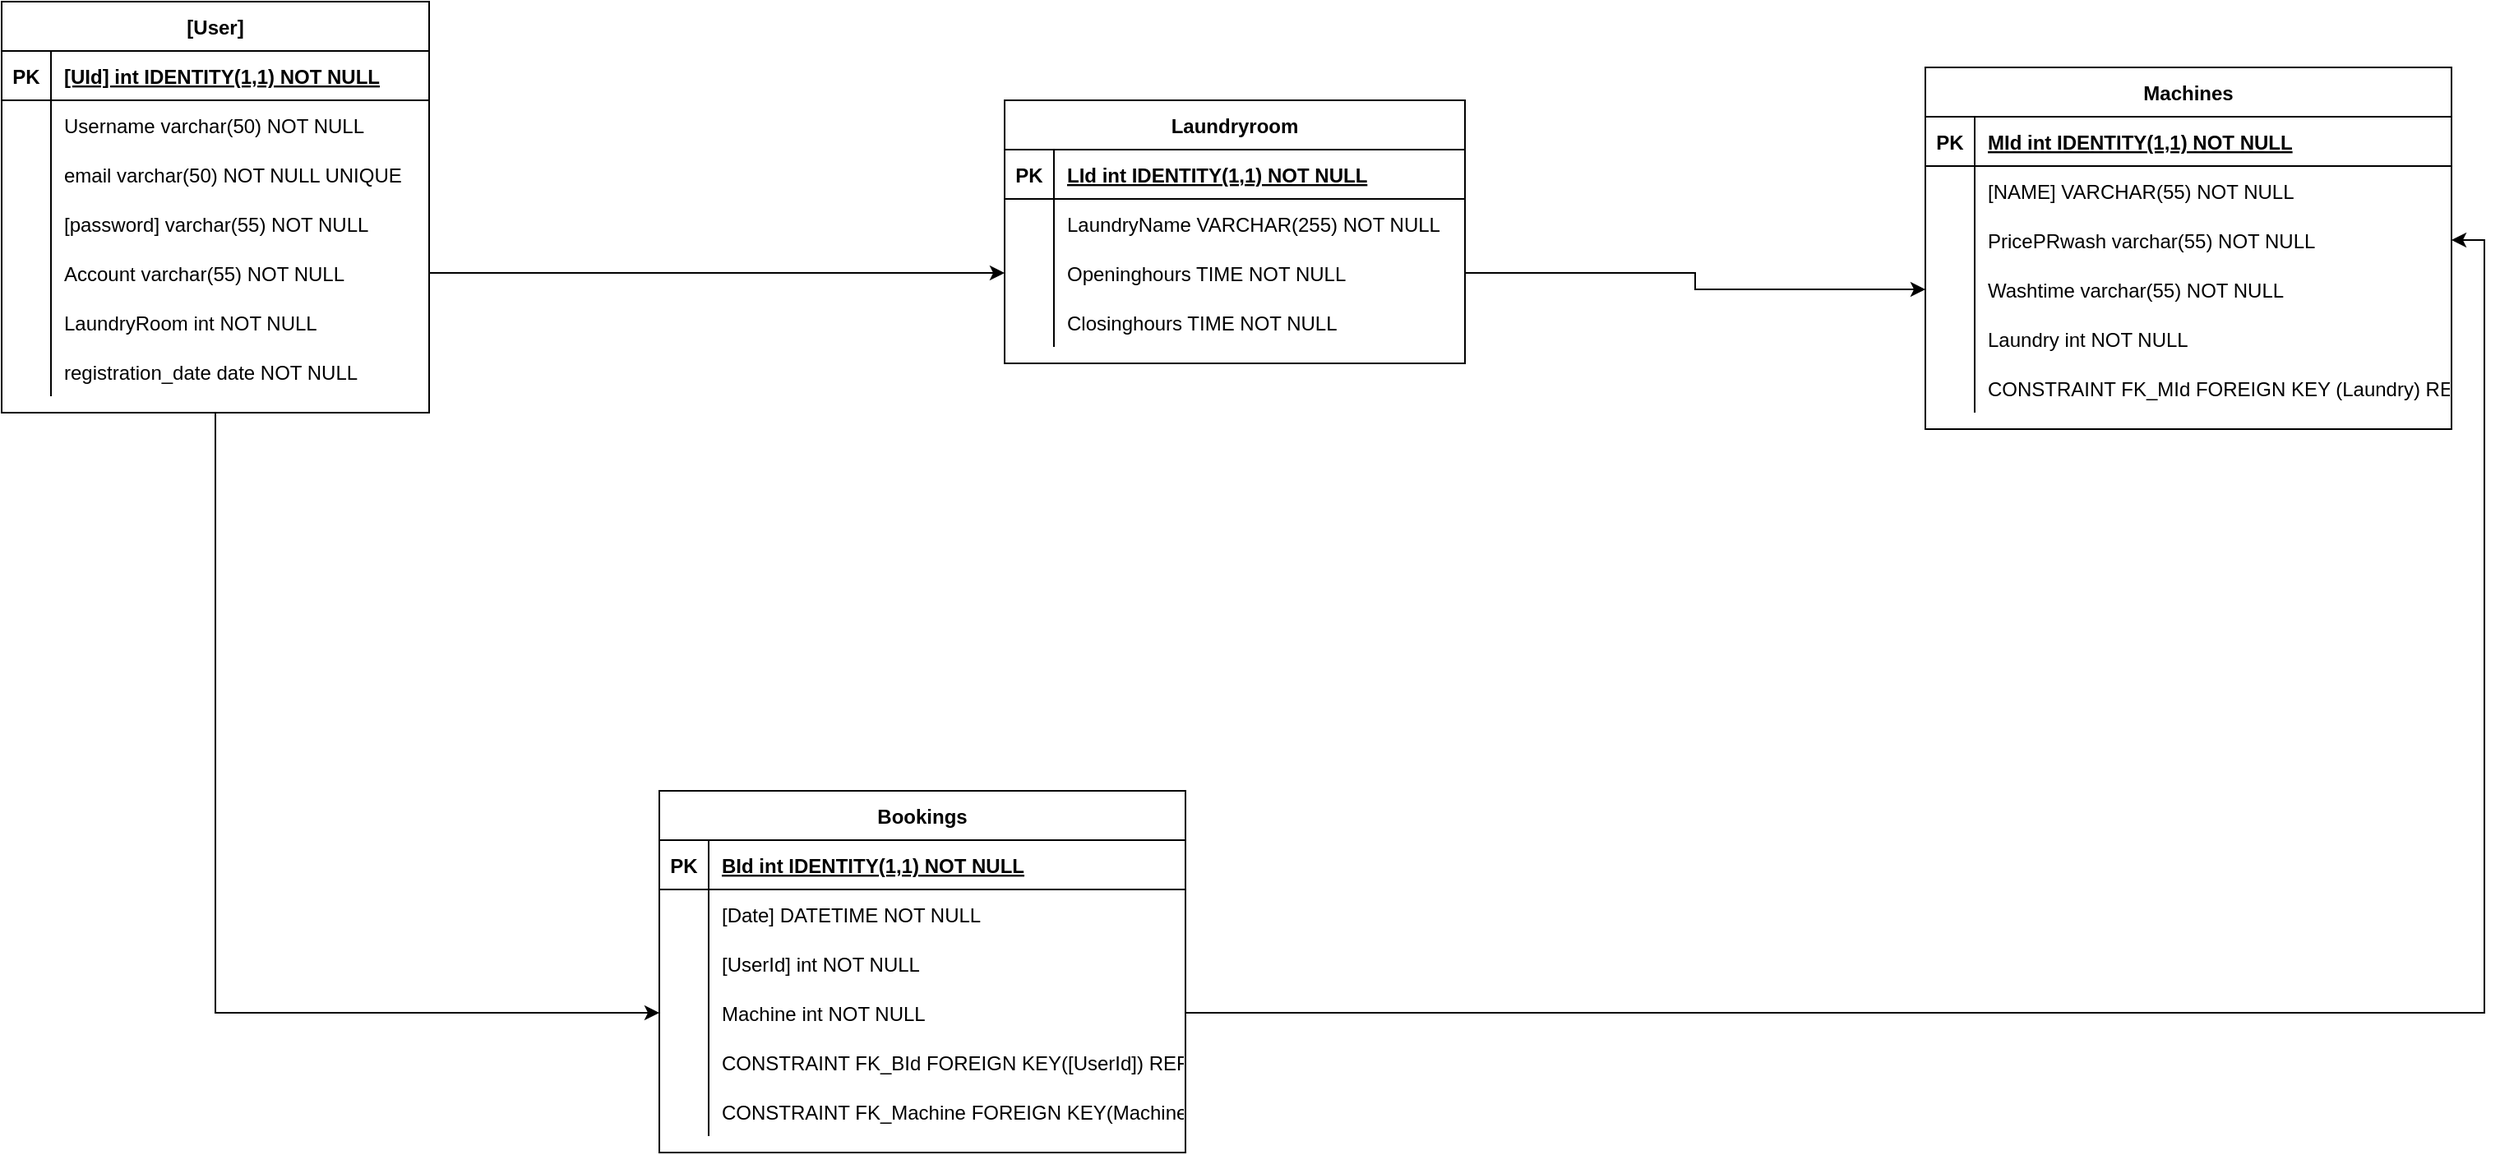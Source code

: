 <mxfile version="20.3.1" type="device"><diagram id="R2lEEEUBdFMjLlhIrx00" name="Page-1"><mxGraphModel dx="2871" dy="1164" grid="1" gridSize="10" guides="1" tooltips="1" connect="1" arrows="1" fold="1" page="1" pageScale="1" pageWidth="850" pageHeight="1100" math="0" shadow="0" extFonts="Permanent Marker^https://fonts.googleapis.com/css?family=Permanent+Marker"><root><mxCell id="0"/><mxCell id="1" parent="0"/><mxCell id="Ffi7LXiYpGO3KMlIzMhm-76" style="edgeStyle=orthogonalEdgeStyle;rounded=0;orthogonalLoop=1;jettySize=auto;html=1;exitX=0.5;exitY=1;exitDx=0;exitDy=0;entryX=0;entryY=0.5;entryDx=0;entryDy=0;" edge="1" parent="1" source="Ffi7LXiYpGO3KMlIzMhm-1" target="Ffi7LXiYpGO3KMlIzMhm-65"><mxGeometry relative="1" as="geometry"/></mxCell><mxCell id="Ffi7LXiYpGO3KMlIzMhm-1" value="[User]" style="shape=table;startSize=30;container=1;collapsible=1;childLayout=tableLayout;fixedRows=1;rowLines=0;fontStyle=1;align=center;resizeLast=1;" vertex="1" parent="1"><mxGeometry x="-350" y="290" width="260" height="250" as="geometry"/></mxCell><mxCell id="Ffi7LXiYpGO3KMlIzMhm-2" value="" style="shape=tableRow;horizontal=0;startSize=0;swimlaneHead=0;swimlaneBody=0;fillColor=none;collapsible=0;dropTarget=0;points=[[0,0.5],[1,0.5]];portConstraint=eastwest;top=0;left=0;right=0;bottom=1;" vertex="1" parent="Ffi7LXiYpGO3KMlIzMhm-1"><mxGeometry y="30" width="260" height="30" as="geometry"/></mxCell><mxCell id="Ffi7LXiYpGO3KMlIzMhm-3" value="PK" style="shape=partialRectangle;overflow=hidden;connectable=0;fillColor=none;top=0;left=0;bottom=0;right=0;fontStyle=1;" vertex="1" parent="Ffi7LXiYpGO3KMlIzMhm-2"><mxGeometry width="30" height="30" as="geometry"><mxRectangle width="30" height="30" as="alternateBounds"/></mxGeometry></mxCell><mxCell id="Ffi7LXiYpGO3KMlIzMhm-4" value="[UId] int  IDENTITY(1,1) NOT NULL" style="shape=partialRectangle;overflow=hidden;connectable=0;fillColor=none;align=left;top=0;left=0;bottom=0;right=0;spacingLeft=6;fontStyle=5;" vertex="1" parent="Ffi7LXiYpGO3KMlIzMhm-2"><mxGeometry x="30" width="230" height="30" as="geometry"><mxRectangle width="230" height="30" as="alternateBounds"/></mxGeometry></mxCell><mxCell id="Ffi7LXiYpGO3KMlIzMhm-5" value="" style="shape=tableRow;horizontal=0;startSize=0;swimlaneHead=0;swimlaneBody=0;fillColor=none;collapsible=0;dropTarget=0;points=[[0,0.5],[1,0.5]];portConstraint=eastwest;top=0;left=0;right=0;bottom=0;" vertex="1" parent="Ffi7LXiYpGO3KMlIzMhm-1"><mxGeometry y="60" width="260" height="30" as="geometry"/></mxCell><mxCell id="Ffi7LXiYpGO3KMlIzMhm-6" value="" style="shape=partialRectangle;overflow=hidden;connectable=0;fillColor=none;top=0;left=0;bottom=0;right=0;" vertex="1" parent="Ffi7LXiYpGO3KMlIzMhm-5"><mxGeometry width="30" height="30" as="geometry"><mxRectangle width="30" height="30" as="alternateBounds"/></mxGeometry></mxCell><mxCell id="Ffi7LXiYpGO3KMlIzMhm-7" value="Username varchar(50) NOT NULL" style="shape=partialRectangle;overflow=hidden;connectable=0;fillColor=none;align=left;top=0;left=0;bottom=0;right=0;spacingLeft=6;" vertex="1" parent="Ffi7LXiYpGO3KMlIzMhm-5"><mxGeometry x="30" width="230" height="30" as="geometry"><mxRectangle width="230" height="30" as="alternateBounds"/></mxGeometry></mxCell><mxCell id="Ffi7LXiYpGO3KMlIzMhm-8" value="" style="shape=tableRow;horizontal=0;startSize=0;swimlaneHead=0;swimlaneBody=0;fillColor=none;collapsible=0;dropTarget=0;points=[[0,0.5],[1,0.5]];portConstraint=eastwest;top=0;left=0;right=0;bottom=0;" vertex="1" parent="Ffi7LXiYpGO3KMlIzMhm-1"><mxGeometry y="90" width="260" height="30" as="geometry"/></mxCell><mxCell id="Ffi7LXiYpGO3KMlIzMhm-9" value="" style="shape=partialRectangle;overflow=hidden;connectable=0;fillColor=none;top=0;left=0;bottom=0;right=0;" vertex="1" parent="Ffi7LXiYpGO3KMlIzMhm-8"><mxGeometry width="30" height="30" as="geometry"><mxRectangle width="30" height="30" as="alternateBounds"/></mxGeometry></mxCell><mxCell id="Ffi7LXiYpGO3KMlIzMhm-10" value="email varchar(50) NOT NULL UNIQUE" style="shape=partialRectangle;overflow=hidden;connectable=0;fillColor=none;align=left;top=0;left=0;bottom=0;right=0;spacingLeft=6;" vertex="1" parent="Ffi7LXiYpGO3KMlIzMhm-8"><mxGeometry x="30" width="230" height="30" as="geometry"><mxRectangle width="230" height="30" as="alternateBounds"/></mxGeometry></mxCell><mxCell id="Ffi7LXiYpGO3KMlIzMhm-11" value="" style="shape=tableRow;horizontal=0;startSize=0;swimlaneHead=0;swimlaneBody=0;fillColor=none;collapsible=0;dropTarget=0;points=[[0,0.5],[1,0.5]];portConstraint=eastwest;top=0;left=0;right=0;bottom=0;" vertex="1" parent="Ffi7LXiYpGO3KMlIzMhm-1"><mxGeometry y="120" width="260" height="30" as="geometry"/></mxCell><mxCell id="Ffi7LXiYpGO3KMlIzMhm-12" value="" style="shape=partialRectangle;overflow=hidden;connectable=0;fillColor=none;top=0;left=0;bottom=0;right=0;" vertex="1" parent="Ffi7LXiYpGO3KMlIzMhm-11"><mxGeometry width="30" height="30" as="geometry"><mxRectangle width="30" height="30" as="alternateBounds"/></mxGeometry></mxCell><mxCell id="Ffi7LXiYpGO3KMlIzMhm-13" value="[password] varchar(55) NOT NULL" style="shape=partialRectangle;overflow=hidden;connectable=0;fillColor=none;align=left;top=0;left=0;bottom=0;right=0;spacingLeft=6;" vertex="1" parent="Ffi7LXiYpGO3KMlIzMhm-11"><mxGeometry x="30" width="230" height="30" as="geometry"><mxRectangle width="230" height="30" as="alternateBounds"/></mxGeometry></mxCell><mxCell id="Ffi7LXiYpGO3KMlIzMhm-14" value="" style="shape=tableRow;horizontal=0;startSize=0;swimlaneHead=0;swimlaneBody=0;fillColor=none;collapsible=0;dropTarget=0;points=[[0,0.5],[1,0.5]];portConstraint=eastwest;top=0;left=0;right=0;bottom=0;" vertex="1" parent="Ffi7LXiYpGO3KMlIzMhm-1"><mxGeometry y="150" width="260" height="30" as="geometry"/></mxCell><mxCell id="Ffi7LXiYpGO3KMlIzMhm-15" value="" style="shape=partialRectangle;overflow=hidden;connectable=0;fillColor=none;top=0;left=0;bottom=0;right=0;" vertex="1" parent="Ffi7LXiYpGO3KMlIzMhm-14"><mxGeometry width="30" height="30" as="geometry"><mxRectangle width="30" height="30" as="alternateBounds"/></mxGeometry></mxCell><mxCell id="Ffi7LXiYpGO3KMlIzMhm-16" value="Account varchar(55) NOT NULL" style="shape=partialRectangle;overflow=hidden;connectable=0;fillColor=none;align=left;top=0;left=0;bottom=0;right=0;spacingLeft=6;" vertex="1" parent="Ffi7LXiYpGO3KMlIzMhm-14"><mxGeometry x="30" width="230" height="30" as="geometry"><mxRectangle width="230" height="30" as="alternateBounds"/></mxGeometry></mxCell><mxCell id="Ffi7LXiYpGO3KMlIzMhm-17" value="" style="shape=tableRow;horizontal=0;startSize=0;swimlaneHead=0;swimlaneBody=0;fillColor=none;collapsible=0;dropTarget=0;points=[[0,0.5],[1,0.5]];portConstraint=eastwest;top=0;left=0;right=0;bottom=0;" vertex="1" parent="Ffi7LXiYpGO3KMlIzMhm-1"><mxGeometry y="180" width="260" height="30" as="geometry"/></mxCell><mxCell id="Ffi7LXiYpGO3KMlIzMhm-18" value="" style="shape=partialRectangle;overflow=hidden;connectable=0;fillColor=none;top=0;left=0;bottom=0;right=0;" vertex="1" parent="Ffi7LXiYpGO3KMlIzMhm-17"><mxGeometry width="30" height="30" as="geometry"><mxRectangle width="30" height="30" as="alternateBounds"/></mxGeometry></mxCell><mxCell id="Ffi7LXiYpGO3KMlIzMhm-19" value="LaundryRoom int NOT NULL" style="shape=partialRectangle;overflow=hidden;connectable=0;fillColor=none;align=left;top=0;left=0;bottom=0;right=0;spacingLeft=6;" vertex="1" parent="Ffi7LXiYpGO3KMlIzMhm-17"><mxGeometry x="30" width="230" height="30" as="geometry"><mxRectangle width="230" height="30" as="alternateBounds"/></mxGeometry></mxCell><mxCell id="Ffi7LXiYpGO3KMlIzMhm-20" value="" style="shape=tableRow;horizontal=0;startSize=0;swimlaneHead=0;swimlaneBody=0;fillColor=none;collapsible=0;dropTarget=0;points=[[0,0.5],[1,0.5]];portConstraint=eastwest;top=0;left=0;right=0;bottom=0;" vertex="1" parent="Ffi7LXiYpGO3KMlIzMhm-1"><mxGeometry y="210" width="260" height="30" as="geometry"/></mxCell><mxCell id="Ffi7LXiYpGO3KMlIzMhm-21" value="" style="shape=partialRectangle;overflow=hidden;connectable=0;fillColor=none;top=0;left=0;bottom=0;right=0;" vertex="1" parent="Ffi7LXiYpGO3KMlIzMhm-20"><mxGeometry width="30" height="30" as="geometry"><mxRectangle width="30" height="30" as="alternateBounds"/></mxGeometry></mxCell><mxCell id="Ffi7LXiYpGO3KMlIzMhm-22" value="registration_date date NOT NULL" style="shape=partialRectangle;overflow=hidden;connectable=0;fillColor=none;align=left;top=0;left=0;bottom=0;right=0;spacingLeft=6;" vertex="1" parent="Ffi7LXiYpGO3KMlIzMhm-20"><mxGeometry x="30" width="230" height="30" as="geometry"><mxRectangle width="230" height="30" as="alternateBounds"/></mxGeometry></mxCell><mxCell id="Ffi7LXiYpGO3KMlIzMhm-23" value="Laundryroom" style="shape=table;startSize=30;container=1;collapsible=1;childLayout=tableLayout;fixedRows=1;rowLines=0;fontStyle=1;align=center;resizeLast=1;" vertex="1" parent="1"><mxGeometry x="260" y="350" width="280" height="160" as="geometry"/></mxCell><mxCell id="Ffi7LXiYpGO3KMlIzMhm-24" value="" style="shape=tableRow;horizontal=0;startSize=0;swimlaneHead=0;swimlaneBody=0;fillColor=none;collapsible=0;dropTarget=0;points=[[0,0.5],[1,0.5]];portConstraint=eastwest;top=0;left=0;right=0;bottom=1;" vertex="1" parent="Ffi7LXiYpGO3KMlIzMhm-23"><mxGeometry y="30" width="280" height="30" as="geometry"/></mxCell><mxCell id="Ffi7LXiYpGO3KMlIzMhm-25" value="PK" style="shape=partialRectangle;overflow=hidden;connectable=0;fillColor=none;top=0;left=0;bottom=0;right=0;fontStyle=1;" vertex="1" parent="Ffi7LXiYpGO3KMlIzMhm-24"><mxGeometry width="30" height="30" as="geometry"><mxRectangle width="30" height="30" as="alternateBounds"/></mxGeometry></mxCell><mxCell id="Ffi7LXiYpGO3KMlIzMhm-26" value="LId int  IDENTITY(1,1) NOT NULL" style="shape=partialRectangle;overflow=hidden;connectable=0;fillColor=none;align=left;top=0;left=0;bottom=0;right=0;spacingLeft=6;fontStyle=5;" vertex="1" parent="Ffi7LXiYpGO3KMlIzMhm-24"><mxGeometry x="30" width="250" height="30" as="geometry"><mxRectangle width="250" height="30" as="alternateBounds"/></mxGeometry></mxCell><mxCell id="Ffi7LXiYpGO3KMlIzMhm-27" value="" style="shape=tableRow;horizontal=0;startSize=0;swimlaneHead=0;swimlaneBody=0;fillColor=none;collapsible=0;dropTarget=0;points=[[0,0.5],[1,0.5]];portConstraint=eastwest;top=0;left=0;right=0;bottom=0;" vertex="1" parent="Ffi7LXiYpGO3KMlIzMhm-23"><mxGeometry y="60" width="280" height="30" as="geometry"/></mxCell><mxCell id="Ffi7LXiYpGO3KMlIzMhm-28" value="" style="shape=partialRectangle;overflow=hidden;connectable=0;fillColor=none;top=0;left=0;bottom=0;right=0;" vertex="1" parent="Ffi7LXiYpGO3KMlIzMhm-27"><mxGeometry width="30" height="30" as="geometry"><mxRectangle width="30" height="30" as="alternateBounds"/></mxGeometry></mxCell><mxCell id="Ffi7LXiYpGO3KMlIzMhm-29" value="LaundryName VARCHAR(255) NOT NULL" style="shape=partialRectangle;overflow=hidden;connectable=0;fillColor=none;align=left;top=0;left=0;bottom=0;right=0;spacingLeft=6;" vertex="1" parent="Ffi7LXiYpGO3KMlIzMhm-27"><mxGeometry x="30" width="250" height="30" as="geometry"><mxRectangle width="250" height="30" as="alternateBounds"/></mxGeometry></mxCell><mxCell id="Ffi7LXiYpGO3KMlIzMhm-30" value="" style="shape=tableRow;horizontal=0;startSize=0;swimlaneHead=0;swimlaneBody=0;fillColor=none;collapsible=0;dropTarget=0;points=[[0,0.5],[1,0.5]];portConstraint=eastwest;top=0;left=0;right=0;bottom=0;" vertex="1" parent="Ffi7LXiYpGO3KMlIzMhm-23"><mxGeometry y="90" width="280" height="30" as="geometry"/></mxCell><mxCell id="Ffi7LXiYpGO3KMlIzMhm-31" value="" style="shape=partialRectangle;overflow=hidden;connectable=0;fillColor=none;top=0;left=0;bottom=0;right=0;" vertex="1" parent="Ffi7LXiYpGO3KMlIzMhm-30"><mxGeometry width="30" height="30" as="geometry"><mxRectangle width="30" height="30" as="alternateBounds"/></mxGeometry></mxCell><mxCell id="Ffi7LXiYpGO3KMlIzMhm-32" value="Openinghours TIME NOT NULL" style="shape=partialRectangle;overflow=hidden;connectable=0;fillColor=none;align=left;top=0;left=0;bottom=0;right=0;spacingLeft=6;" vertex="1" parent="Ffi7LXiYpGO3KMlIzMhm-30"><mxGeometry x="30" width="250" height="30" as="geometry"><mxRectangle width="250" height="30" as="alternateBounds"/></mxGeometry></mxCell><mxCell id="Ffi7LXiYpGO3KMlIzMhm-33" value="" style="shape=tableRow;horizontal=0;startSize=0;swimlaneHead=0;swimlaneBody=0;fillColor=none;collapsible=0;dropTarget=0;points=[[0,0.5],[1,0.5]];portConstraint=eastwest;top=0;left=0;right=0;bottom=0;" vertex="1" parent="Ffi7LXiYpGO3KMlIzMhm-23"><mxGeometry y="120" width="280" height="30" as="geometry"/></mxCell><mxCell id="Ffi7LXiYpGO3KMlIzMhm-34" value="" style="shape=partialRectangle;overflow=hidden;connectable=0;fillColor=none;top=0;left=0;bottom=0;right=0;" vertex="1" parent="Ffi7LXiYpGO3KMlIzMhm-33"><mxGeometry width="30" height="30" as="geometry"><mxRectangle width="30" height="30" as="alternateBounds"/></mxGeometry></mxCell><mxCell id="Ffi7LXiYpGO3KMlIzMhm-35" value="Closinghours TIME NOT NULL" style="shape=partialRectangle;overflow=hidden;connectable=0;fillColor=none;align=left;top=0;left=0;bottom=0;right=0;spacingLeft=6;" vertex="1" parent="Ffi7LXiYpGO3KMlIzMhm-33"><mxGeometry x="30" width="250" height="30" as="geometry"><mxRectangle width="250" height="30" as="alternateBounds"/></mxGeometry></mxCell><mxCell id="Ffi7LXiYpGO3KMlIzMhm-36" value="Machines" style="shape=table;startSize=30;container=1;collapsible=1;childLayout=tableLayout;fixedRows=1;rowLines=0;fontStyle=1;align=center;resizeLast=1;" vertex="1" parent="1"><mxGeometry x="820" y="330" width="320" height="220" as="geometry"/></mxCell><mxCell id="Ffi7LXiYpGO3KMlIzMhm-37" value="" style="shape=tableRow;horizontal=0;startSize=0;swimlaneHead=0;swimlaneBody=0;fillColor=none;collapsible=0;dropTarget=0;points=[[0,0.5],[1,0.5]];portConstraint=eastwest;top=0;left=0;right=0;bottom=1;" vertex="1" parent="Ffi7LXiYpGO3KMlIzMhm-36"><mxGeometry y="30" width="320" height="30" as="geometry"/></mxCell><mxCell id="Ffi7LXiYpGO3KMlIzMhm-38" value="PK" style="shape=partialRectangle;overflow=hidden;connectable=0;fillColor=none;top=0;left=0;bottom=0;right=0;fontStyle=1;" vertex="1" parent="Ffi7LXiYpGO3KMlIzMhm-37"><mxGeometry width="30" height="30" as="geometry"><mxRectangle width="30" height="30" as="alternateBounds"/></mxGeometry></mxCell><mxCell id="Ffi7LXiYpGO3KMlIzMhm-39" value="MId int  IDENTITY(1,1) NOT NULL" style="shape=partialRectangle;overflow=hidden;connectable=0;fillColor=none;align=left;top=0;left=0;bottom=0;right=0;spacingLeft=6;fontStyle=5;" vertex="1" parent="Ffi7LXiYpGO3KMlIzMhm-37"><mxGeometry x="30" width="290" height="30" as="geometry"><mxRectangle width="290" height="30" as="alternateBounds"/></mxGeometry></mxCell><mxCell id="Ffi7LXiYpGO3KMlIzMhm-40" value="" style="shape=tableRow;horizontal=0;startSize=0;swimlaneHead=0;swimlaneBody=0;fillColor=none;collapsible=0;dropTarget=0;points=[[0,0.5],[1,0.5]];portConstraint=eastwest;top=0;left=0;right=0;bottom=0;" vertex="1" parent="Ffi7LXiYpGO3KMlIzMhm-36"><mxGeometry y="60" width="320" height="30" as="geometry"/></mxCell><mxCell id="Ffi7LXiYpGO3KMlIzMhm-41" value="" style="shape=partialRectangle;overflow=hidden;connectable=0;fillColor=none;top=0;left=0;bottom=0;right=0;" vertex="1" parent="Ffi7LXiYpGO3KMlIzMhm-40"><mxGeometry width="30" height="30" as="geometry"><mxRectangle width="30" height="30" as="alternateBounds"/></mxGeometry></mxCell><mxCell id="Ffi7LXiYpGO3KMlIzMhm-42" value="[NAME] VARCHAR(55) NOT NULL" style="shape=partialRectangle;overflow=hidden;connectable=0;fillColor=none;align=left;top=0;left=0;bottom=0;right=0;spacingLeft=6;" vertex="1" parent="Ffi7LXiYpGO3KMlIzMhm-40"><mxGeometry x="30" width="290" height="30" as="geometry"><mxRectangle width="290" height="30" as="alternateBounds"/></mxGeometry></mxCell><mxCell id="Ffi7LXiYpGO3KMlIzMhm-43" value="" style="shape=tableRow;horizontal=0;startSize=0;swimlaneHead=0;swimlaneBody=0;fillColor=none;collapsible=0;dropTarget=0;points=[[0,0.5],[1,0.5]];portConstraint=eastwest;top=0;left=0;right=0;bottom=0;" vertex="1" parent="Ffi7LXiYpGO3KMlIzMhm-36"><mxGeometry y="90" width="320" height="30" as="geometry"/></mxCell><mxCell id="Ffi7LXiYpGO3KMlIzMhm-44" value="" style="shape=partialRectangle;overflow=hidden;connectable=0;fillColor=none;top=0;left=0;bottom=0;right=0;" vertex="1" parent="Ffi7LXiYpGO3KMlIzMhm-43"><mxGeometry width="30" height="30" as="geometry"><mxRectangle width="30" height="30" as="alternateBounds"/></mxGeometry></mxCell><mxCell id="Ffi7LXiYpGO3KMlIzMhm-45" value="PricePRwash varchar(55) NOT NULL" style="shape=partialRectangle;overflow=hidden;connectable=0;fillColor=none;align=left;top=0;left=0;bottom=0;right=0;spacingLeft=6;" vertex="1" parent="Ffi7LXiYpGO3KMlIzMhm-43"><mxGeometry x="30" width="290" height="30" as="geometry"><mxRectangle width="290" height="30" as="alternateBounds"/></mxGeometry></mxCell><mxCell id="Ffi7LXiYpGO3KMlIzMhm-46" value="" style="shape=tableRow;horizontal=0;startSize=0;swimlaneHead=0;swimlaneBody=0;fillColor=none;collapsible=0;dropTarget=0;points=[[0,0.5],[1,0.5]];portConstraint=eastwest;top=0;left=0;right=0;bottom=0;" vertex="1" parent="Ffi7LXiYpGO3KMlIzMhm-36"><mxGeometry y="120" width="320" height="30" as="geometry"/></mxCell><mxCell id="Ffi7LXiYpGO3KMlIzMhm-47" value="" style="shape=partialRectangle;overflow=hidden;connectable=0;fillColor=none;top=0;left=0;bottom=0;right=0;" vertex="1" parent="Ffi7LXiYpGO3KMlIzMhm-46"><mxGeometry width="30" height="30" as="geometry"><mxRectangle width="30" height="30" as="alternateBounds"/></mxGeometry></mxCell><mxCell id="Ffi7LXiYpGO3KMlIzMhm-48" value="Washtime varchar(55)  NOT NULL" style="shape=partialRectangle;overflow=hidden;connectable=0;fillColor=none;align=left;top=0;left=0;bottom=0;right=0;spacingLeft=6;" vertex="1" parent="Ffi7LXiYpGO3KMlIzMhm-46"><mxGeometry x="30" width="290" height="30" as="geometry"><mxRectangle width="290" height="30" as="alternateBounds"/></mxGeometry></mxCell><mxCell id="Ffi7LXiYpGO3KMlIzMhm-49" value="" style="shape=tableRow;horizontal=0;startSize=0;swimlaneHead=0;swimlaneBody=0;fillColor=none;collapsible=0;dropTarget=0;points=[[0,0.5],[1,0.5]];portConstraint=eastwest;top=0;left=0;right=0;bottom=0;" vertex="1" parent="Ffi7LXiYpGO3KMlIzMhm-36"><mxGeometry y="150" width="320" height="30" as="geometry"/></mxCell><mxCell id="Ffi7LXiYpGO3KMlIzMhm-50" value="" style="shape=partialRectangle;overflow=hidden;connectable=0;fillColor=none;top=0;left=0;bottom=0;right=0;" vertex="1" parent="Ffi7LXiYpGO3KMlIzMhm-49"><mxGeometry width="30" height="30" as="geometry"><mxRectangle width="30" height="30" as="alternateBounds"/></mxGeometry></mxCell><mxCell id="Ffi7LXiYpGO3KMlIzMhm-51" value="Laundry int NOT NULL" style="shape=partialRectangle;overflow=hidden;connectable=0;fillColor=none;align=left;top=0;left=0;bottom=0;right=0;spacingLeft=6;" vertex="1" parent="Ffi7LXiYpGO3KMlIzMhm-49"><mxGeometry x="30" width="290" height="30" as="geometry"><mxRectangle width="290" height="30" as="alternateBounds"/></mxGeometry></mxCell><mxCell id="Ffi7LXiYpGO3KMlIzMhm-52" value="" style="shape=tableRow;horizontal=0;startSize=0;swimlaneHead=0;swimlaneBody=0;fillColor=none;collapsible=0;dropTarget=0;points=[[0,0.5],[1,0.5]];portConstraint=eastwest;top=0;left=0;right=0;bottom=0;" vertex="1" parent="Ffi7LXiYpGO3KMlIzMhm-36"><mxGeometry y="180" width="320" height="30" as="geometry"/></mxCell><mxCell id="Ffi7LXiYpGO3KMlIzMhm-53" value="" style="shape=partialRectangle;overflow=hidden;connectable=0;fillColor=none;top=0;left=0;bottom=0;right=0;" vertex="1" parent="Ffi7LXiYpGO3KMlIzMhm-52"><mxGeometry width="30" height="30" as="geometry"><mxRectangle width="30" height="30" as="alternateBounds"/></mxGeometry></mxCell><mxCell id="Ffi7LXiYpGO3KMlIzMhm-54" value="CONSTRAINT FK_MId FOREIGN KEY (Laundry) REFERENCES Laundryroom(LId)" style="shape=partialRectangle;overflow=hidden;connectable=0;fillColor=none;align=left;top=0;left=0;bottom=0;right=0;spacingLeft=6;" vertex="1" parent="Ffi7LXiYpGO3KMlIzMhm-52"><mxGeometry x="30" width="290" height="30" as="geometry"><mxRectangle width="290" height="30" as="alternateBounds"/></mxGeometry></mxCell><mxCell id="Ffi7LXiYpGO3KMlIzMhm-55" value="Bookings" style="shape=table;startSize=30;container=1;collapsible=1;childLayout=tableLayout;fixedRows=1;rowLines=0;fontStyle=1;align=center;resizeLast=1;" vertex="1" parent="1"><mxGeometry x="50" y="770" width="320" height="220" as="geometry"/></mxCell><mxCell id="Ffi7LXiYpGO3KMlIzMhm-56" value="" style="shape=tableRow;horizontal=0;startSize=0;swimlaneHead=0;swimlaneBody=0;fillColor=none;collapsible=0;dropTarget=0;points=[[0,0.5],[1,0.5]];portConstraint=eastwest;top=0;left=0;right=0;bottom=1;" vertex="1" parent="Ffi7LXiYpGO3KMlIzMhm-55"><mxGeometry y="30" width="320" height="30" as="geometry"/></mxCell><mxCell id="Ffi7LXiYpGO3KMlIzMhm-57" value="PK" style="shape=partialRectangle;overflow=hidden;connectable=0;fillColor=none;top=0;left=0;bottom=0;right=0;fontStyle=1;" vertex="1" parent="Ffi7LXiYpGO3KMlIzMhm-56"><mxGeometry width="30" height="30" as="geometry"><mxRectangle width="30" height="30" as="alternateBounds"/></mxGeometry></mxCell><mxCell id="Ffi7LXiYpGO3KMlIzMhm-58" value="BId int  IDENTITY(1,1) NOT NULL" style="shape=partialRectangle;overflow=hidden;connectable=0;fillColor=none;align=left;top=0;left=0;bottom=0;right=0;spacingLeft=6;fontStyle=5;" vertex="1" parent="Ffi7LXiYpGO3KMlIzMhm-56"><mxGeometry x="30" width="290" height="30" as="geometry"><mxRectangle width="290" height="30" as="alternateBounds"/></mxGeometry></mxCell><mxCell id="Ffi7LXiYpGO3KMlIzMhm-59" value="" style="shape=tableRow;horizontal=0;startSize=0;swimlaneHead=0;swimlaneBody=0;fillColor=none;collapsible=0;dropTarget=0;points=[[0,0.5],[1,0.5]];portConstraint=eastwest;top=0;left=0;right=0;bottom=0;" vertex="1" parent="Ffi7LXiYpGO3KMlIzMhm-55"><mxGeometry y="60" width="320" height="30" as="geometry"/></mxCell><mxCell id="Ffi7LXiYpGO3KMlIzMhm-60" value="" style="shape=partialRectangle;overflow=hidden;connectable=0;fillColor=none;top=0;left=0;bottom=0;right=0;" vertex="1" parent="Ffi7LXiYpGO3KMlIzMhm-59"><mxGeometry width="30" height="30" as="geometry"><mxRectangle width="30" height="30" as="alternateBounds"/></mxGeometry></mxCell><mxCell id="Ffi7LXiYpGO3KMlIzMhm-61" value="[Date] DATETIME NOT NULL" style="shape=partialRectangle;overflow=hidden;connectable=0;fillColor=none;align=left;top=0;left=0;bottom=0;right=0;spacingLeft=6;" vertex="1" parent="Ffi7LXiYpGO3KMlIzMhm-59"><mxGeometry x="30" width="290" height="30" as="geometry"><mxRectangle width="290" height="30" as="alternateBounds"/></mxGeometry></mxCell><mxCell id="Ffi7LXiYpGO3KMlIzMhm-62" value="" style="shape=tableRow;horizontal=0;startSize=0;swimlaneHead=0;swimlaneBody=0;fillColor=none;collapsible=0;dropTarget=0;points=[[0,0.5],[1,0.5]];portConstraint=eastwest;top=0;left=0;right=0;bottom=0;" vertex="1" parent="Ffi7LXiYpGO3KMlIzMhm-55"><mxGeometry y="90" width="320" height="30" as="geometry"/></mxCell><mxCell id="Ffi7LXiYpGO3KMlIzMhm-63" value="" style="shape=partialRectangle;overflow=hidden;connectable=0;fillColor=none;top=0;left=0;bottom=0;right=0;" vertex="1" parent="Ffi7LXiYpGO3KMlIzMhm-62"><mxGeometry width="30" height="30" as="geometry"><mxRectangle width="30" height="30" as="alternateBounds"/></mxGeometry></mxCell><mxCell id="Ffi7LXiYpGO3KMlIzMhm-64" value="[UserId] int NOT NULL" style="shape=partialRectangle;overflow=hidden;connectable=0;fillColor=none;align=left;top=0;left=0;bottom=0;right=0;spacingLeft=6;" vertex="1" parent="Ffi7LXiYpGO3KMlIzMhm-62"><mxGeometry x="30" width="290" height="30" as="geometry"><mxRectangle width="290" height="30" as="alternateBounds"/></mxGeometry></mxCell><mxCell id="Ffi7LXiYpGO3KMlIzMhm-65" value="" style="shape=tableRow;horizontal=0;startSize=0;swimlaneHead=0;swimlaneBody=0;fillColor=none;collapsible=0;dropTarget=0;points=[[0,0.5],[1,0.5]];portConstraint=eastwest;top=0;left=0;right=0;bottom=0;" vertex="1" parent="Ffi7LXiYpGO3KMlIzMhm-55"><mxGeometry y="120" width="320" height="30" as="geometry"/></mxCell><mxCell id="Ffi7LXiYpGO3KMlIzMhm-66" value="" style="shape=partialRectangle;overflow=hidden;connectable=0;fillColor=none;top=0;left=0;bottom=0;right=0;" vertex="1" parent="Ffi7LXiYpGO3KMlIzMhm-65"><mxGeometry width="30" height="30" as="geometry"><mxRectangle width="30" height="30" as="alternateBounds"/></mxGeometry></mxCell><mxCell id="Ffi7LXiYpGO3KMlIzMhm-67" value="Machine int NOT NULL" style="shape=partialRectangle;overflow=hidden;connectable=0;fillColor=none;align=left;top=0;left=0;bottom=0;right=0;spacingLeft=6;" vertex="1" parent="Ffi7LXiYpGO3KMlIzMhm-65"><mxGeometry x="30" width="290" height="30" as="geometry"><mxRectangle width="290" height="30" as="alternateBounds"/></mxGeometry></mxCell><mxCell id="Ffi7LXiYpGO3KMlIzMhm-68" value="" style="shape=tableRow;horizontal=0;startSize=0;swimlaneHead=0;swimlaneBody=0;fillColor=none;collapsible=0;dropTarget=0;points=[[0,0.5],[1,0.5]];portConstraint=eastwest;top=0;left=0;right=0;bottom=0;" vertex="1" parent="Ffi7LXiYpGO3KMlIzMhm-55"><mxGeometry y="150" width="320" height="30" as="geometry"/></mxCell><mxCell id="Ffi7LXiYpGO3KMlIzMhm-69" value="" style="shape=partialRectangle;overflow=hidden;connectable=0;fillColor=none;top=0;left=0;bottom=0;right=0;" vertex="1" parent="Ffi7LXiYpGO3KMlIzMhm-68"><mxGeometry width="30" height="30" as="geometry"><mxRectangle width="30" height="30" as="alternateBounds"/></mxGeometry></mxCell><mxCell id="Ffi7LXiYpGO3KMlIzMhm-70" value="CONSTRAINT FK_BId FOREIGN KEY([UserId]) REFERENCES [User]([UId])" style="shape=partialRectangle;overflow=hidden;connectable=0;fillColor=none;align=left;top=0;left=0;bottom=0;right=0;spacingLeft=6;" vertex="1" parent="Ffi7LXiYpGO3KMlIzMhm-68"><mxGeometry x="30" width="290" height="30" as="geometry"><mxRectangle width="290" height="30" as="alternateBounds"/></mxGeometry></mxCell><mxCell id="Ffi7LXiYpGO3KMlIzMhm-71" value="" style="shape=tableRow;horizontal=0;startSize=0;swimlaneHead=0;swimlaneBody=0;fillColor=none;collapsible=0;dropTarget=0;points=[[0,0.5],[1,0.5]];portConstraint=eastwest;top=0;left=0;right=0;bottom=0;" vertex="1" parent="Ffi7LXiYpGO3KMlIzMhm-55"><mxGeometry y="180" width="320" height="30" as="geometry"/></mxCell><mxCell id="Ffi7LXiYpGO3KMlIzMhm-72" value="" style="shape=partialRectangle;overflow=hidden;connectable=0;fillColor=none;top=0;left=0;bottom=0;right=0;" vertex="1" parent="Ffi7LXiYpGO3KMlIzMhm-71"><mxGeometry width="30" height="30" as="geometry"><mxRectangle width="30" height="30" as="alternateBounds"/></mxGeometry></mxCell><mxCell id="Ffi7LXiYpGO3KMlIzMhm-73" value="CONSTRAINT FK_Machine FOREIGN KEY(Machine) REFERENCES Machines([MId])" style="shape=partialRectangle;overflow=hidden;connectable=0;fillColor=none;align=left;top=0;left=0;bottom=0;right=0;spacingLeft=6;" vertex="1" parent="Ffi7LXiYpGO3KMlIzMhm-71"><mxGeometry x="30" width="290" height="30" as="geometry"><mxRectangle width="290" height="30" as="alternateBounds"/></mxGeometry></mxCell><mxCell id="Ffi7LXiYpGO3KMlIzMhm-78" style="edgeStyle=orthogonalEdgeStyle;rounded=0;orthogonalLoop=1;jettySize=auto;html=1;exitX=1;exitY=0.5;exitDx=0;exitDy=0;entryX=1;entryY=0.5;entryDx=0;entryDy=0;" edge="1" parent="1" source="Ffi7LXiYpGO3KMlIzMhm-65" target="Ffi7LXiYpGO3KMlIzMhm-43"><mxGeometry relative="1" as="geometry"/></mxCell><mxCell id="Ffi7LXiYpGO3KMlIzMhm-81" style="edgeStyle=orthogonalEdgeStyle;rounded=0;orthogonalLoop=1;jettySize=auto;html=1;exitX=1;exitY=0.5;exitDx=0;exitDy=0;entryX=0;entryY=0.5;entryDx=0;entryDy=0;" edge="1" parent="1" source="Ffi7LXiYpGO3KMlIzMhm-14" target="Ffi7LXiYpGO3KMlIzMhm-30"><mxGeometry relative="1" as="geometry"/></mxCell><mxCell id="Ffi7LXiYpGO3KMlIzMhm-84" style="edgeStyle=orthogonalEdgeStyle;rounded=0;orthogonalLoop=1;jettySize=auto;html=1;exitX=1;exitY=0.5;exitDx=0;exitDy=0;entryX=0;entryY=0.5;entryDx=0;entryDy=0;" edge="1" parent="1" source="Ffi7LXiYpGO3KMlIzMhm-30" target="Ffi7LXiYpGO3KMlIzMhm-46"><mxGeometry relative="1" as="geometry"/></mxCell></root></mxGraphModel></diagram></mxfile>